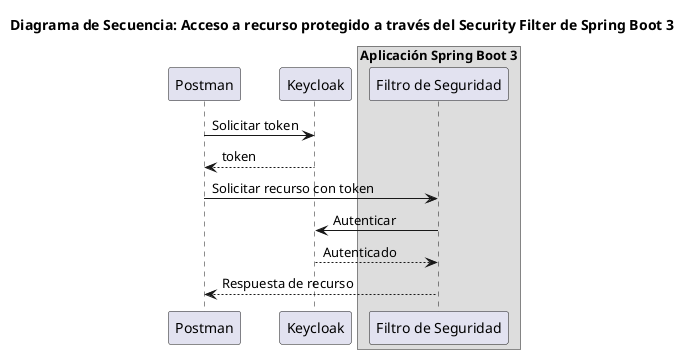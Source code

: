 @startuml
title Diagrama de Secuencia: Acceso a recurso protegido a través del Security Filter de Spring Boot 3

participant Postman
participant Keycloak
box "Aplicación Spring Boot 3"
  participant "Filtro de Seguridad" as Filter
end box

Postman -> Keycloak : Solicitar token
Keycloak --> Postman : token

Postman -> Filter : Solicitar recurso con token
Filter -> Keycloak : Autenticar
Keycloak --> Filter : Autenticado

Filter --> Postman : Respuesta de recurso
@enduml
